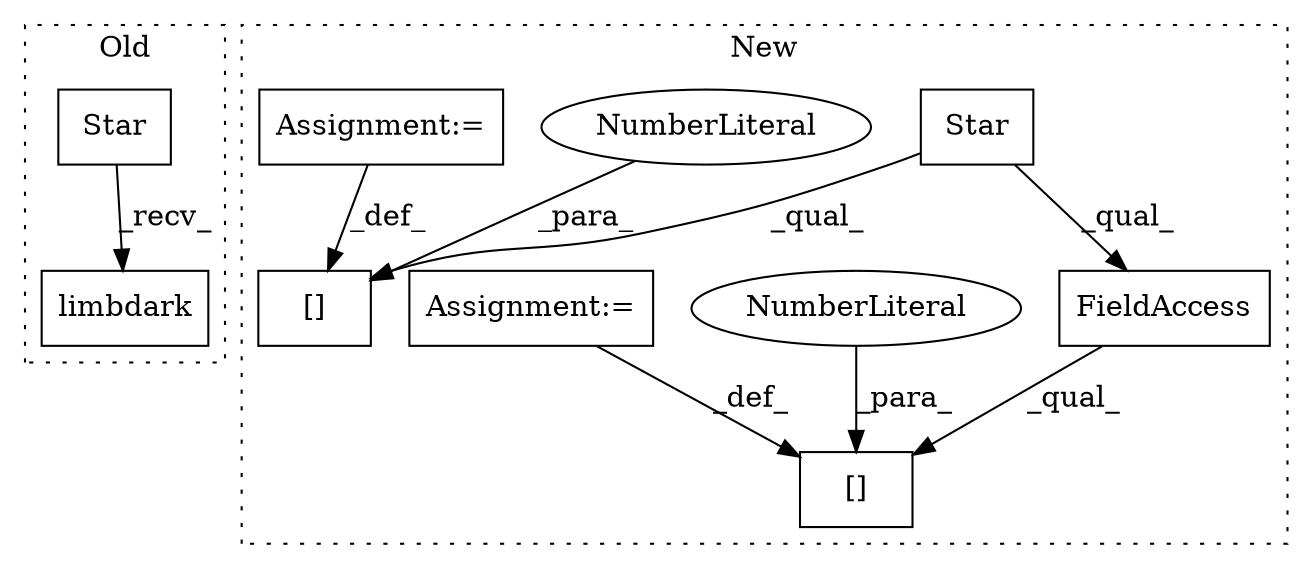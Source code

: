 digraph G {
subgraph cluster0 {
1 [label="limbdark" a="32" s="1214,1228" l="9,1" shape="box"];
7 [label="Star" a="32" s="1178,1196" l="5,1" shape="box"];
label = "Old";
style="dotted";
}
subgraph cluster1 {
2 [label="Star" a="32" s="1114" l="6" shape="box"];
3 [label="[]" a="2" s="1150,1160" l="9,1" shape="box"];
4 [label="NumberLiteral" a="34" s="1159" l="1" shape="ellipse"];
5 [label="[]" a="2" s="1128,1138" l="9,1" shape="box"];
6 [label="NumberLiteral" a="34" s="1137" l="1" shape="ellipse"];
8 [label="Assignment:=" a="7" s="1161" l="1" shape="box"];
9 [label="Assignment:=" a="7" s="1139" l="1" shape="box"];
10 [label="FieldAccess" a="22" s="1150" l="8" shape="box"];
label = "New";
style="dotted";
}
2 -> 10 [label="_qual_"];
2 -> 5 [label="_qual_"];
4 -> 3 [label="_para_"];
6 -> 5 [label="_para_"];
7 -> 1 [label="_recv_"];
8 -> 3 [label="_def_"];
9 -> 5 [label="_def_"];
10 -> 3 [label="_qual_"];
}